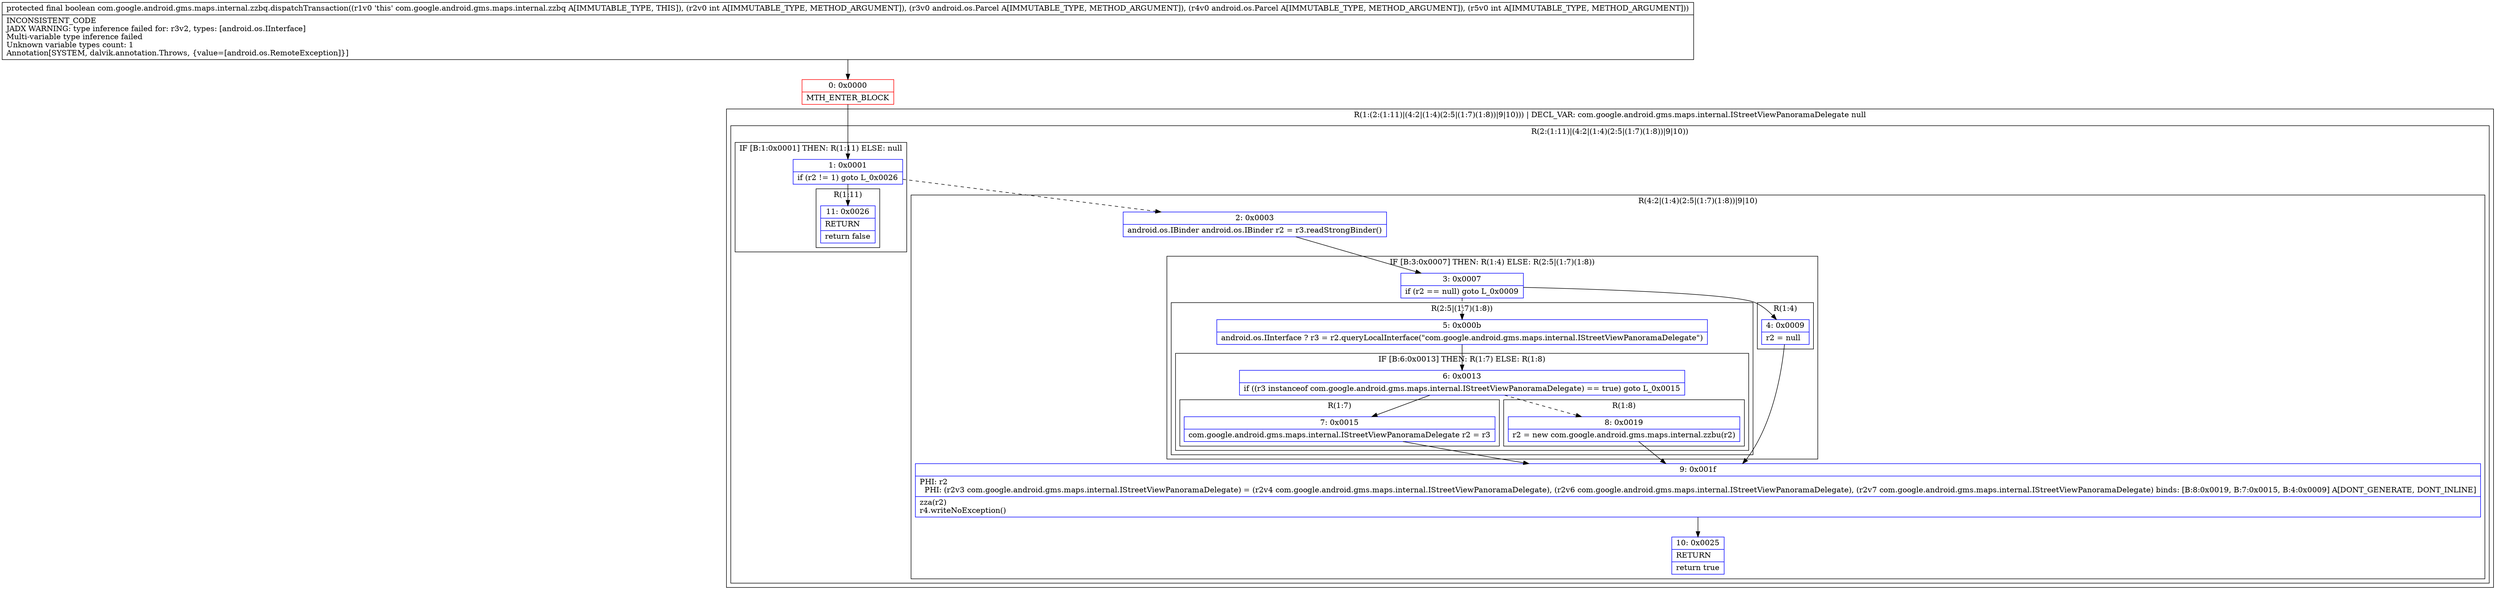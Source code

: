 digraph "CFG forcom.google.android.gms.maps.internal.zzbq.dispatchTransaction(ILandroid\/os\/Parcel;Landroid\/os\/Parcel;I)Z" {
subgraph cluster_Region_1449738674 {
label = "R(1:(2:(1:11)|(4:2|(1:4)(2:5|(1:7)(1:8))|9|10))) | DECL_VAR: com.google.android.gms.maps.internal.IStreetViewPanoramaDelegate null\l";
node [shape=record,color=blue];
subgraph cluster_Region_947610617 {
label = "R(2:(1:11)|(4:2|(1:4)(2:5|(1:7)(1:8))|9|10))";
node [shape=record,color=blue];
subgraph cluster_IfRegion_735376080 {
label = "IF [B:1:0x0001] THEN: R(1:11) ELSE: null";
node [shape=record,color=blue];
Node_1 [shape=record,label="{1\:\ 0x0001|if (r2 != 1) goto L_0x0026\l}"];
subgraph cluster_Region_569405288 {
label = "R(1:11)";
node [shape=record,color=blue];
Node_11 [shape=record,label="{11\:\ 0x0026|RETURN\l|return false\l}"];
}
}
subgraph cluster_Region_1790199867 {
label = "R(4:2|(1:4)(2:5|(1:7)(1:8))|9|10)";
node [shape=record,color=blue];
Node_2 [shape=record,label="{2\:\ 0x0003|android.os.IBinder android.os.IBinder r2 = r3.readStrongBinder()\l}"];
subgraph cluster_IfRegion_134829470 {
label = "IF [B:3:0x0007] THEN: R(1:4) ELSE: R(2:5|(1:7)(1:8))";
node [shape=record,color=blue];
Node_3 [shape=record,label="{3\:\ 0x0007|if (r2 == null) goto L_0x0009\l}"];
subgraph cluster_Region_1020941506 {
label = "R(1:4)";
node [shape=record,color=blue];
Node_4 [shape=record,label="{4\:\ 0x0009|r2 = null\l}"];
}
subgraph cluster_Region_512425635 {
label = "R(2:5|(1:7)(1:8))";
node [shape=record,color=blue];
Node_5 [shape=record,label="{5\:\ 0x000b|android.os.IInterface ? r3 = r2.queryLocalInterface(\"com.google.android.gms.maps.internal.IStreetViewPanoramaDelegate\")\l}"];
subgraph cluster_IfRegion_1970067996 {
label = "IF [B:6:0x0013] THEN: R(1:7) ELSE: R(1:8)";
node [shape=record,color=blue];
Node_6 [shape=record,label="{6\:\ 0x0013|if ((r3 instanceof com.google.android.gms.maps.internal.IStreetViewPanoramaDelegate) == true) goto L_0x0015\l}"];
subgraph cluster_Region_2126338862 {
label = "R(1:7)";
node [shape=record,color=blue];
Node_7 [shape=record,label="{7\:\ 0x0015|com.google.android.gms.maps.internal.IStreetViewPanoramaDelegate r2 = r3\l}"];
}
subgraph cluster_Region_905984069 {
label = "R(1:8)";
node [shape=record,color=blue];
Node_8 [shape=record,label="{8\:\ 0x0019|r2 = new com.google.android.gms.maps.internal.zzbu(r2)\l}"];
}
}
}
}
Node_9 [shape=record,label="{9\:\ 0x001f|PHI: r2 \l  PHI: (r2v3 com.google.android.gms.maps.internal.IStreetViewPanoramaDelegate) = (r2v4 com.google.android.gms.maps.internal.IStreetViewPanoramaDelegate), (r2v6 com.google.android.gms.maps.internal.IStreetViewPanoramaDelegate), (r2v7 com.google.android.gms.maps.internal.IStreetViewPanoramaDelegate) binds: [B:8:0x0019, B:7:0x0015, B:4:0x0009] A[DONT_GENERATE, DONT_INLINE]\l|zza(r2)\lr4.writeNoException()\l}"];
Node_10 [shape=record,label="{10\:\ 0x0025|RETURN\l|return true\l}"];
}
}
}
Node_0 [shape=record,color=red,label="{0\:\ 0x0000|MTH_ENTER_BLOCK\l}"];
MethodNode[shape=record,label="{protected final boolean com.google.android.gms.maps.internal.zzbq.dispatchTransaction((r1v0 'this' com.google.android.gms.maps.internal.zzbq A[IMMUTABLE_TYPE, THIS]), (r2v0 int A[IMMUTABLE_TYPE, METHOD_ARGUMENT]), (r3v0 android.os.Parcel A[IMMUTABLE_TYPE, METHOD_ARGUMENT]), (r4v0 android.os.Parcel A[IMMUTABLE_TYPE, METHOD_ARGUMENT]), (r5v0 int A[IMMUTABLE_TYPE, METHOD_ARGUMENT]))  | INCONSISTENT_CODE\lJADX WARNING: type inference failed for: r3v2, types: [android.os.IInterface]\lMulti\-variable type inference failed\lUnknown variable types count: 1\lAnnotation[SYSTEM, dalvik.annotation.Throws, \{value=[android.os.RemoteException]\}]\l}"];
MethodNode -> Node_0;
Node_1 -> Node_2[style=dashed];
Node_1 -> Node_11;
Node_2 -> Node_3;
Node_3 -> Node_4;
Node_3 -> Node_5[style=dashed];
Node_4 -> Node_9;
Node_5 -> Node_6;
Node_6 -> Node_7;
Node_6 -> Node_8[style=dashed];
Node_7 -> Node_9;
Node_8 -> Node_9;
Node_9 -> Node_10;
Node_0 -> Node_1;
}

